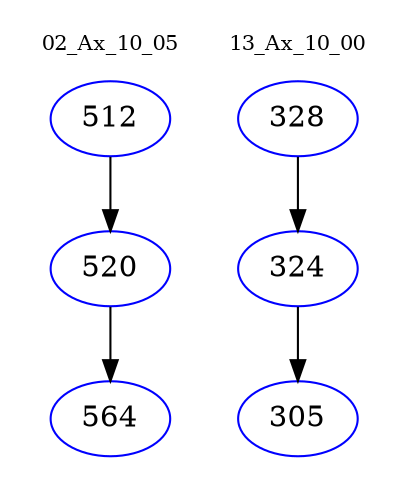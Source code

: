 digraph{
subgraph cluster_0 {
color = white
label = "02_Ax_10_05";
fontsize=10;
T0_512 [label="512", color="blue"]
T0_512 -> T0_520 [color="black"]
T0_520 [label="520", color="blue"]
T0_520 -> T0_564 [color="black"]
T0_564 [label="564", color="blue"]
}
subgraph cluster_1 {
color = white
label = "13_Ax_10_00";
fontsize=10;
T1_328 [label="328", color="blue"]
T1_328 -> T1_324 [color="black"]
T1_324 [label="324", color="blue"]
T1_324 -> T1_305 [color="black"]
T1_305 [label="305", color="blue"]
}
}

